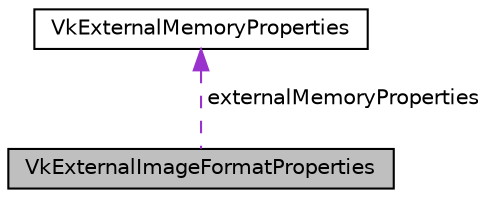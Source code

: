 digraph "VkExternalImageFormatProperties"
{
 // LATEX_PDF_SIZE
  edge [fontname="Helvetica",fontsize="10",labelfontname="Helvetica",labelfontsize="10"];
  node [fontname="Helvetica",fontsize="10",shape=record];
  Node1 [label="VkExternalImageFormatProperties",height=0.2,width=0.4,color="black", fillcolor="grey75", style="filled", fontcolor="black",tooltip=" "];
  Node2 -> Node1 [dir="back",color="darkorchid3",fontsize="10",style="dashed",label=" externalMemoryProperties" ];
  Node2 [label="VkExternalMemoryProperties",height=0.2,width=0.4,color="black", fillcolor="white", style="filled",URL="$structVkExternalMemoryProperties.html",tooltip=" "];
}

